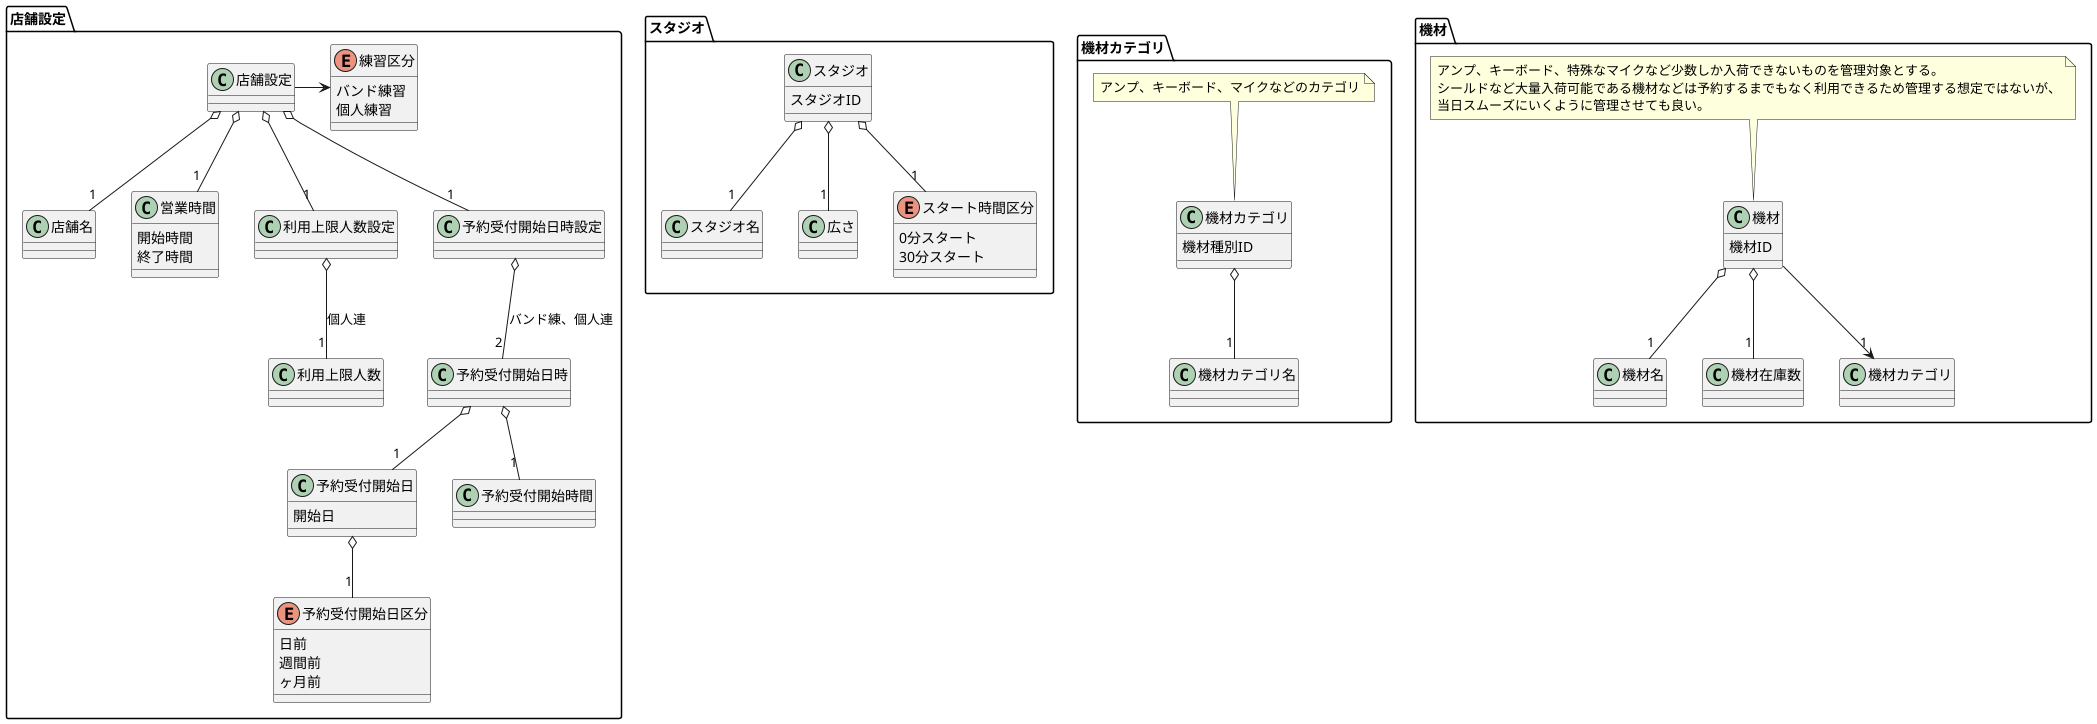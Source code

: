 @startuml DomainModel

package 店舗設定 {
    class 店舗設定
    
    class 店舗名

    class 営業時間 {
        開始時間
        終了時間
    }

    enum 練習区分 {
        バンド練習
        個人練習
    }
    
    class 利用上限人数設定
    class 利用上限人数
    利用上限人数設定 o-- "1" 利用上限人数 : 個人連

    class 予約受付開始日時設定
    class 予約受付開始日時
    class 予約受付開始日 {
        開始日
    }
    enum 予約受付開始日区分 {
        日前
        週間前
        ヶ月前
    }
    予約受付開始日時設定 o-- "2" 予約受付開始日時 : バンド練、個人連
    予約受付開始日 o-- "1" 予約受付開始日区分

    class 予約受付開始時間
    予約受付開始日時 o-- "1" 予約受付開始日
    予約受付開始日時 o-- "1" 予約受付開始時間

    店舗設定 o-- "1" 店舗名
    店舗設定 o-- "1" 営業時間
    店舗設定 o-- "1" 予約受付開始日時設定
    店舗設定 o-- "1" 利用上限人数設定
    店舗設定 -> 練習区分
}

package スタジオ {
    class スタジオ {
        スタジオID
    }

    class スタジオ名
    class 広さ

    enum スタート時間区分 {
        0分スタート
        30分スタート
    }

    スタジオ o-- "1" スタジオ名
    スタジオ o-- "1" 広さ
    スタジオ o-- "1" スタート時間区分
}

package 機材カテゴリ {
    class 機材カテゴリ {
        機材種別ID
    }
    class 機材カテゴリ名
    機材カテゴリ o-- "1" 機材カテゴリ名

    note top of 機材カテゴリ
    アンプ、キーボード、マイクなどのカテゴリ
    end note
}

package 機材 {
    class 機材 {
        機材ID
    }
    class 機材名
    class 機材在庫数
    
    機材 --> "1" 機材カテゴリ
    機材 o-- "1" 機材名
    機材 o-- "1" 機材在庫数

    note top of 機材
    アンプ、キーボード、特殊なマイクなど少数しか入荷できないものを管理対象とする。
    シールドなど大量入荷可能である機材などは予約するまでもなく利用できるため管理する想定ではないが、
    当日スムーズにいくように管理させても良い。
    end note
}

@enduml
